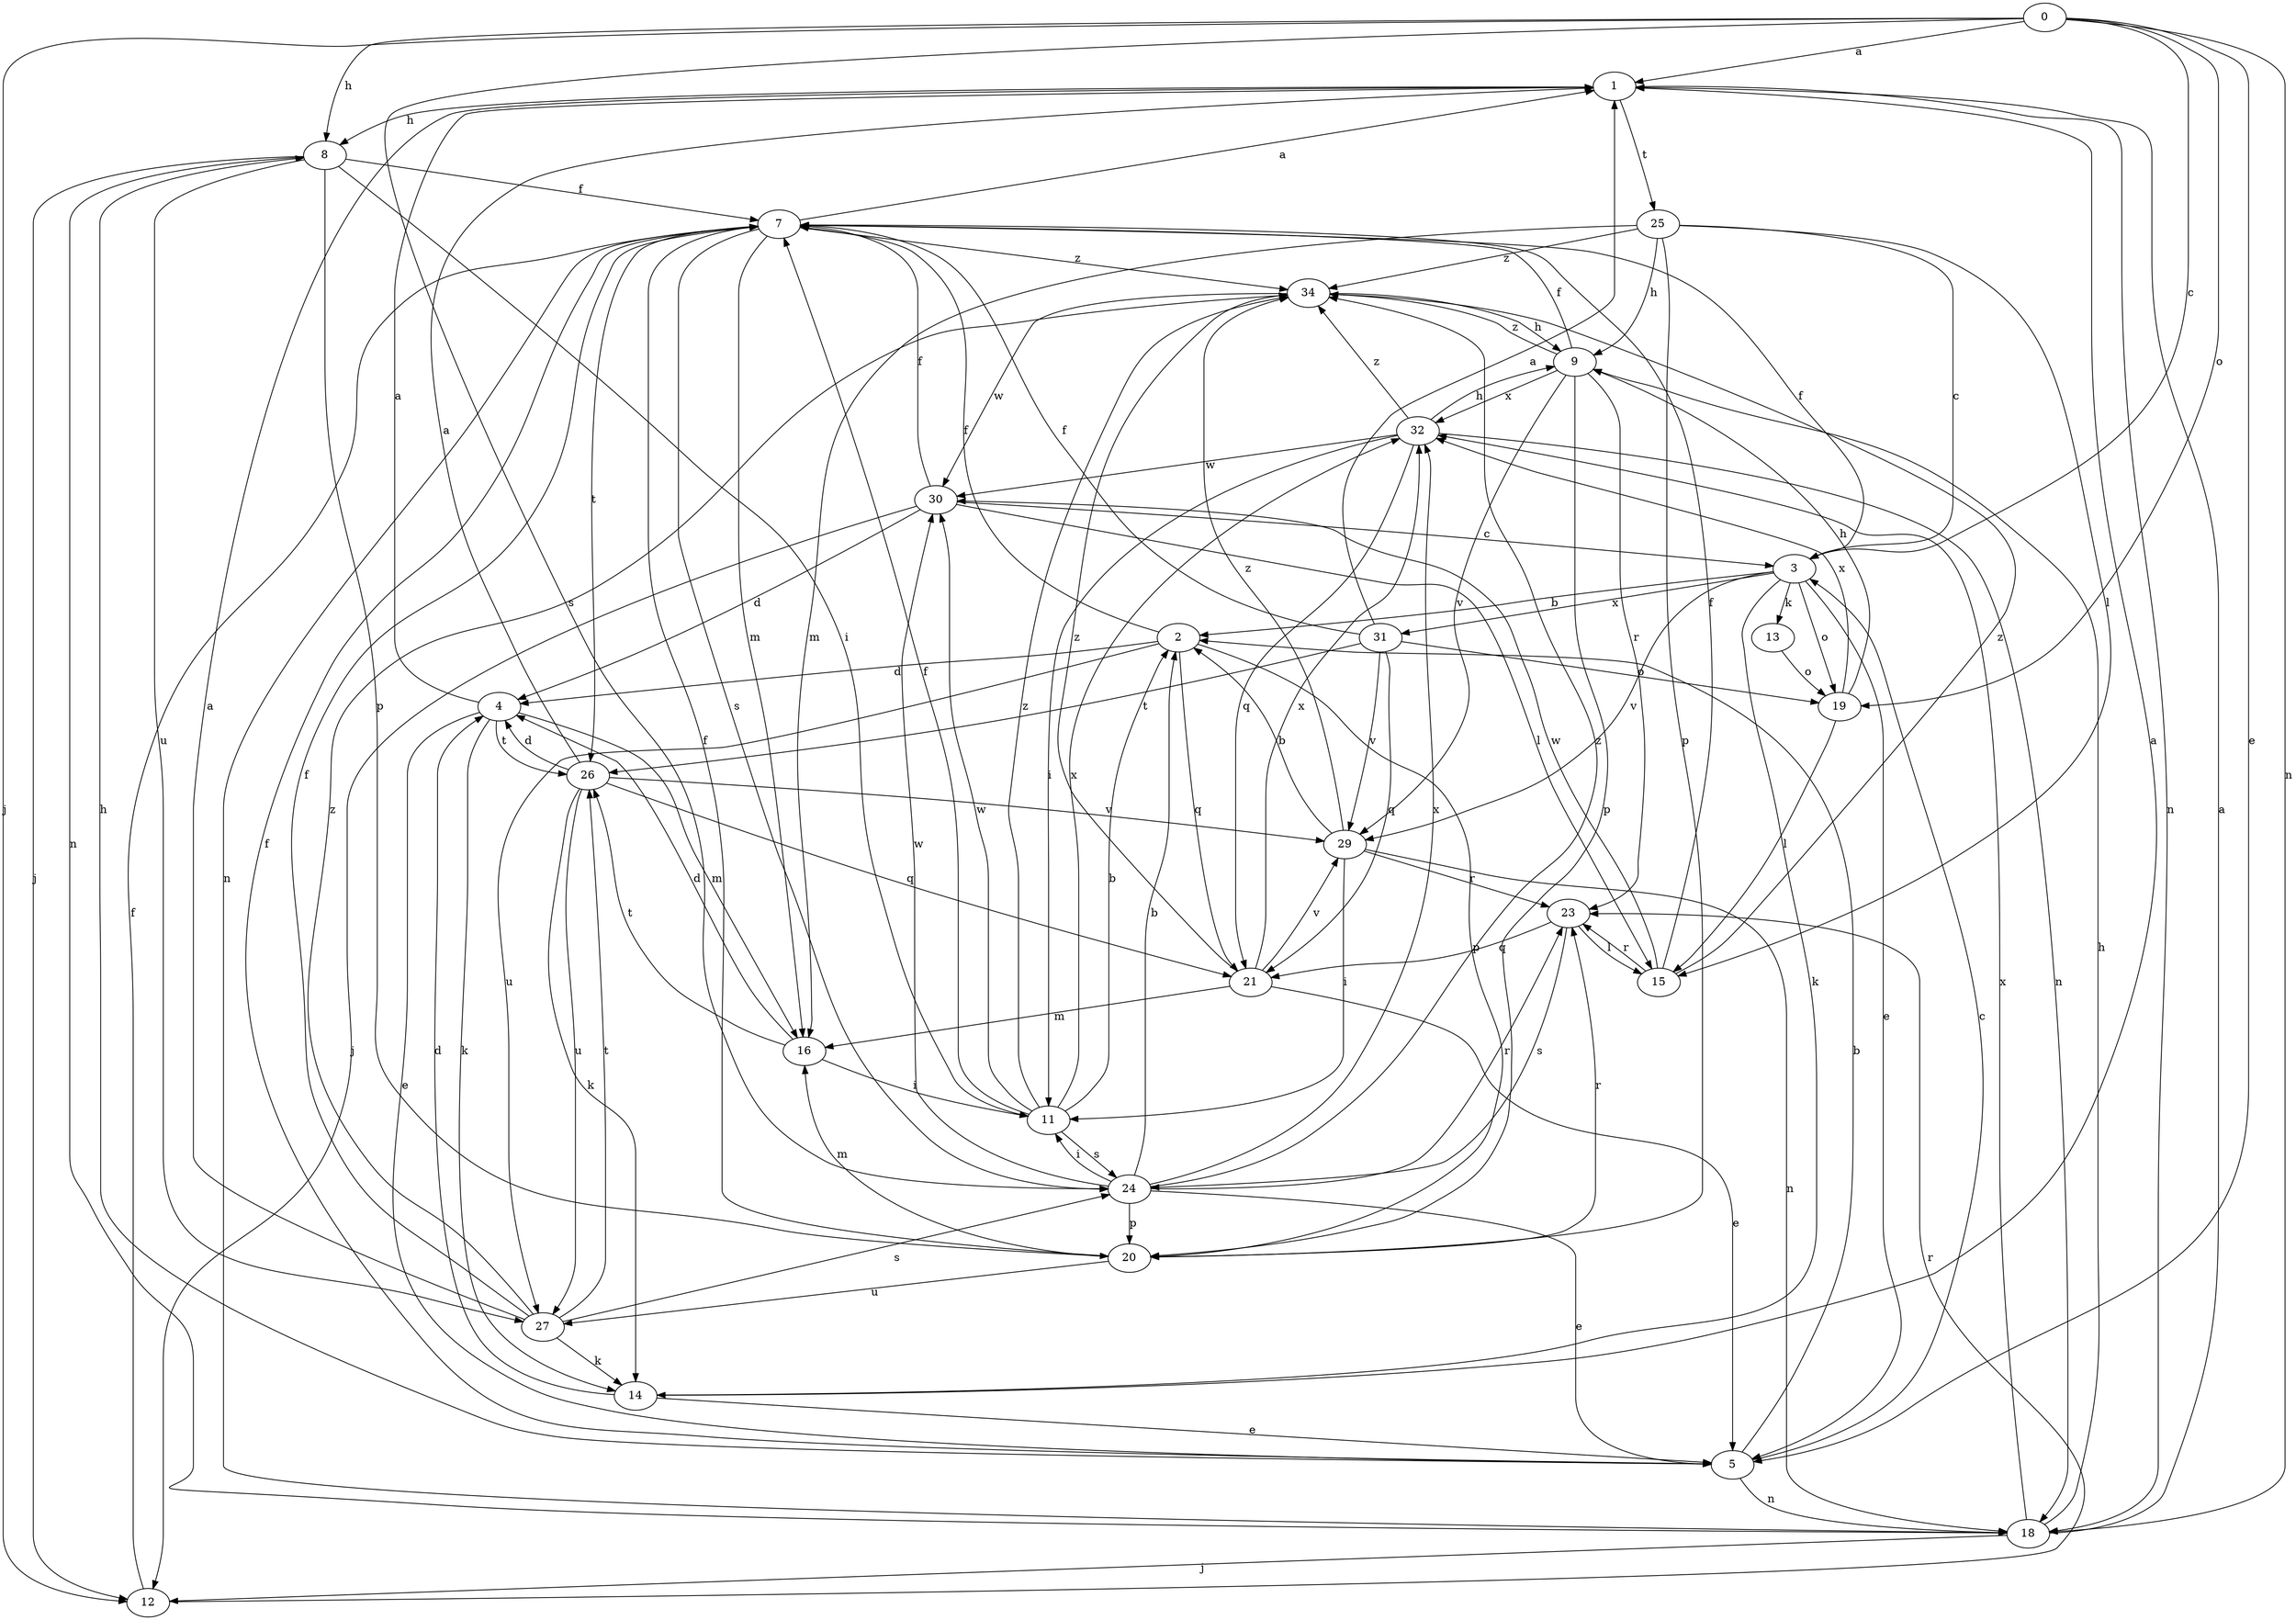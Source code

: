 strict digraph  {
0;
1;
2;
3;
4;
5;
7;
8;
9;
11;
12;
13;
14;
15;
16;
18;
19;
20;
21;
23;
24;
25;
26;
27;
29;
30;
31;
32;
34;
0 -> 1  [label=a];
0 -> 3  [label=c];
0 -> 5  [label=e];
0 -> 8  [label=h];
0 -> 12  [label=j];
0 -> 18  [label=n];
0 -> 19  [label=o];
0 -> 24  [label=s];
1 -> 8  [label=h];
1 -> 18  [label=n];
1 -> 25  [label=t];
2 -> 4  [label=d];
2 -> 7  [label=f];
2 -> 20  [label=p];
2 -> 21  [label=q];
2 -> 27  [label=u];
3 -> 2  [label=b];
3 -> 5  [label=e];
3 -> 7  [label=f];
3 -> 13  [label=k];
3 -> 14  [label=k];
3 -> 19  [label=o];
3 -> 29  [label=v];
3 -> 31  [label=x];
4 -> 1  [label=a];
4 -> 5  [label=e];
4 -> 14  [label=k];
4 -> 16  [label=m];
4 -> 26  [label=t];
5 -> 2  [label=b];
5 -> 3  [label=c];
5 -> 7  [label=f];
5 -> 8  [label=h];
5 -> 18  [label=n];
7 -> 1  [label=a];
7 -> 16  [label=m];
7 -> 18  [label=n];
7 -> 24  [label=s];
7 -> 26  [label=t];
7 -> 34  [label=z];
8 -> 7  [label=f];
8 -> 11  [label=i];
8 -> 12  [label=j];
8 -> 18  [label=n];
8 -> 20  [label=p];
8 -> 27  [label=u];
9 -> 7  [label=f];
9 -> 20  [label=p];
9 -> 23  [label=r];
9 -> 29  [label=v];
9 -> 32  [label=x];
9 -> 34  [label=z];
11 -> 2  [label=b];
11 -> 7  [label=f];
11 -> 24  [label=s];
11 -> 30  [label=w];
11 -> 32  [label=x];
11 -> 34  [label=z];
12 -> 7  [label=f];
12 -> 23  [label=r];
13 -> 19  [label=o];
14 -> 1  [label=a];
14 -> 4  [label=d];
14 -> 5  [label=e];
15 -> 7  [label=f];
15 -> 23  [label=r];
15 -> 30  [label=w];
15 -> 34  [label=z];
16 -> 4  [label=d];
16 -> 11  [label=i];
16 -> 26  [label=t];
18 -> 1  [label=a];
18 -> 9  [label=h];
18 -> 12  [label=j];
18 -> 32  [label=x];
19 -> 9  [label=h];
19 -> 15  [label=l];
19 -> 32  [label=x];
20 -> 7  [label=f];
20 -> 16  [label=m];
20 -> 23  [label=r];
20 -> 27  [label=u];
21 -> 5  [label=e];
21 -> 16  [label=m];
21 -> 29  [label=v];
21 -> 32  [label=x];
21 -> 34  [label=z];
23 -> 15  [label=l];
23 -> 21  [label=q];
23 -> 24  [label=s];
24 -> 2  [label=b];
24 -> 5  [label=e];
24 -> 11  [label=i];
24 -> 20  [label=p];
24 -> 23  [label=r];
24 -> 30  [label=w];
24 -> 32  [label=x];
24 -> 34  [label=z];
25 -> 3  [label=c];
25 -> 9  [label=h];
25 -> 15  [label=l];
25 -> 16  [label=m];
25 -> 20  [label=p];
25 -> 34  [label=z];
26 -> 1  [label=a];
26 -> 4  [label=d];
26 -> 14  [label=k];
26 -> 21  [label=q];
26 -> 27  [label=u];
26 -> 29  [label=v];
27 -> 1  [label=a];
27 -> 7  [label=f];
27 -> 14  [label=k];
27 -> 24  [label=s];
27 -> 26  [label=t];
27 -> 34  [label=z];
29 -> 2  [label=b];
29 -> 11  [label=i];
29 -> 18  [label=n];
29 -> 23  [label=r];
29 -> 34  [label=z];
30 -> 3  [label=c];
30 -> 4  [label=d];
30 -> 7  [label=f];
30 -> 12  [label=j];
30 -> 15  [label=l];
31 -> 1  [label=a];
31 -> 7  [label=f];
31 -> 19  [label=o];
31 -> 21  [label=q];
31 -> 26  [label=t];
31 -> 29  [label=v];
32 -> 9  [label=h];
32 -> 11  [label=i];
32 -> 18  [label=n];
32 -> 21  [label=q];
32 -> 30  [label=w];
32 -> 34  [label=z];
34 -> 9  [label=h];
34 -> 30  [label=w];
}
